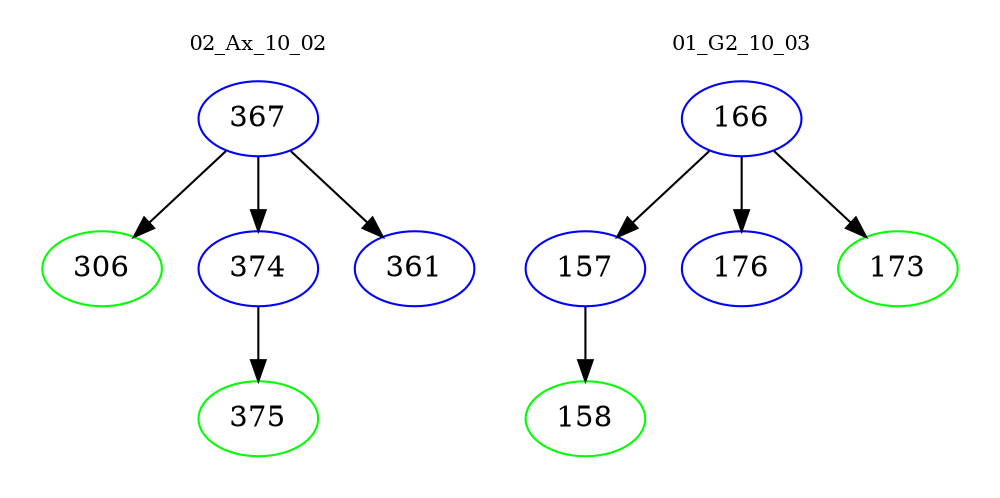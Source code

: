 digraph{
subgraph cluster_0 {
color = white
label = "02_Ax_10_02";
fontsize=10;
T0_367 [label="367", color="blue"]
T0_367 -> T0_306 [color="black"]
T0_306 [label="306", color="green"]
T0_367 -> T0_374 [color="black"]
T0_374 [label="374", color="blue"]
T0_374 -> T0_375 [color="black"]
T0_375 [label="375", color="green"]
T0_367 -> T0_361 [color="black"]
T0_361 [label="361", color="blue"]
}
subgraph cluster_1 {
color = white
label = "01_G2_10_03";
fontsize=10;
T1_166 [label="166", color="blue"]
T1_166 -> T1_157 [color="black"]
T1_157 [label="157", color="blue"]
T1_157 -> T1_158 [color="black"]
T1_158 [label="158", color="green"]
T1_166 -> T1_176 [color="black"]
T1_176 [label="176", color="blue"]
T1_166 -> T1_173 [color="black"]
T1_173 [label="173", color="green"]
}
}
